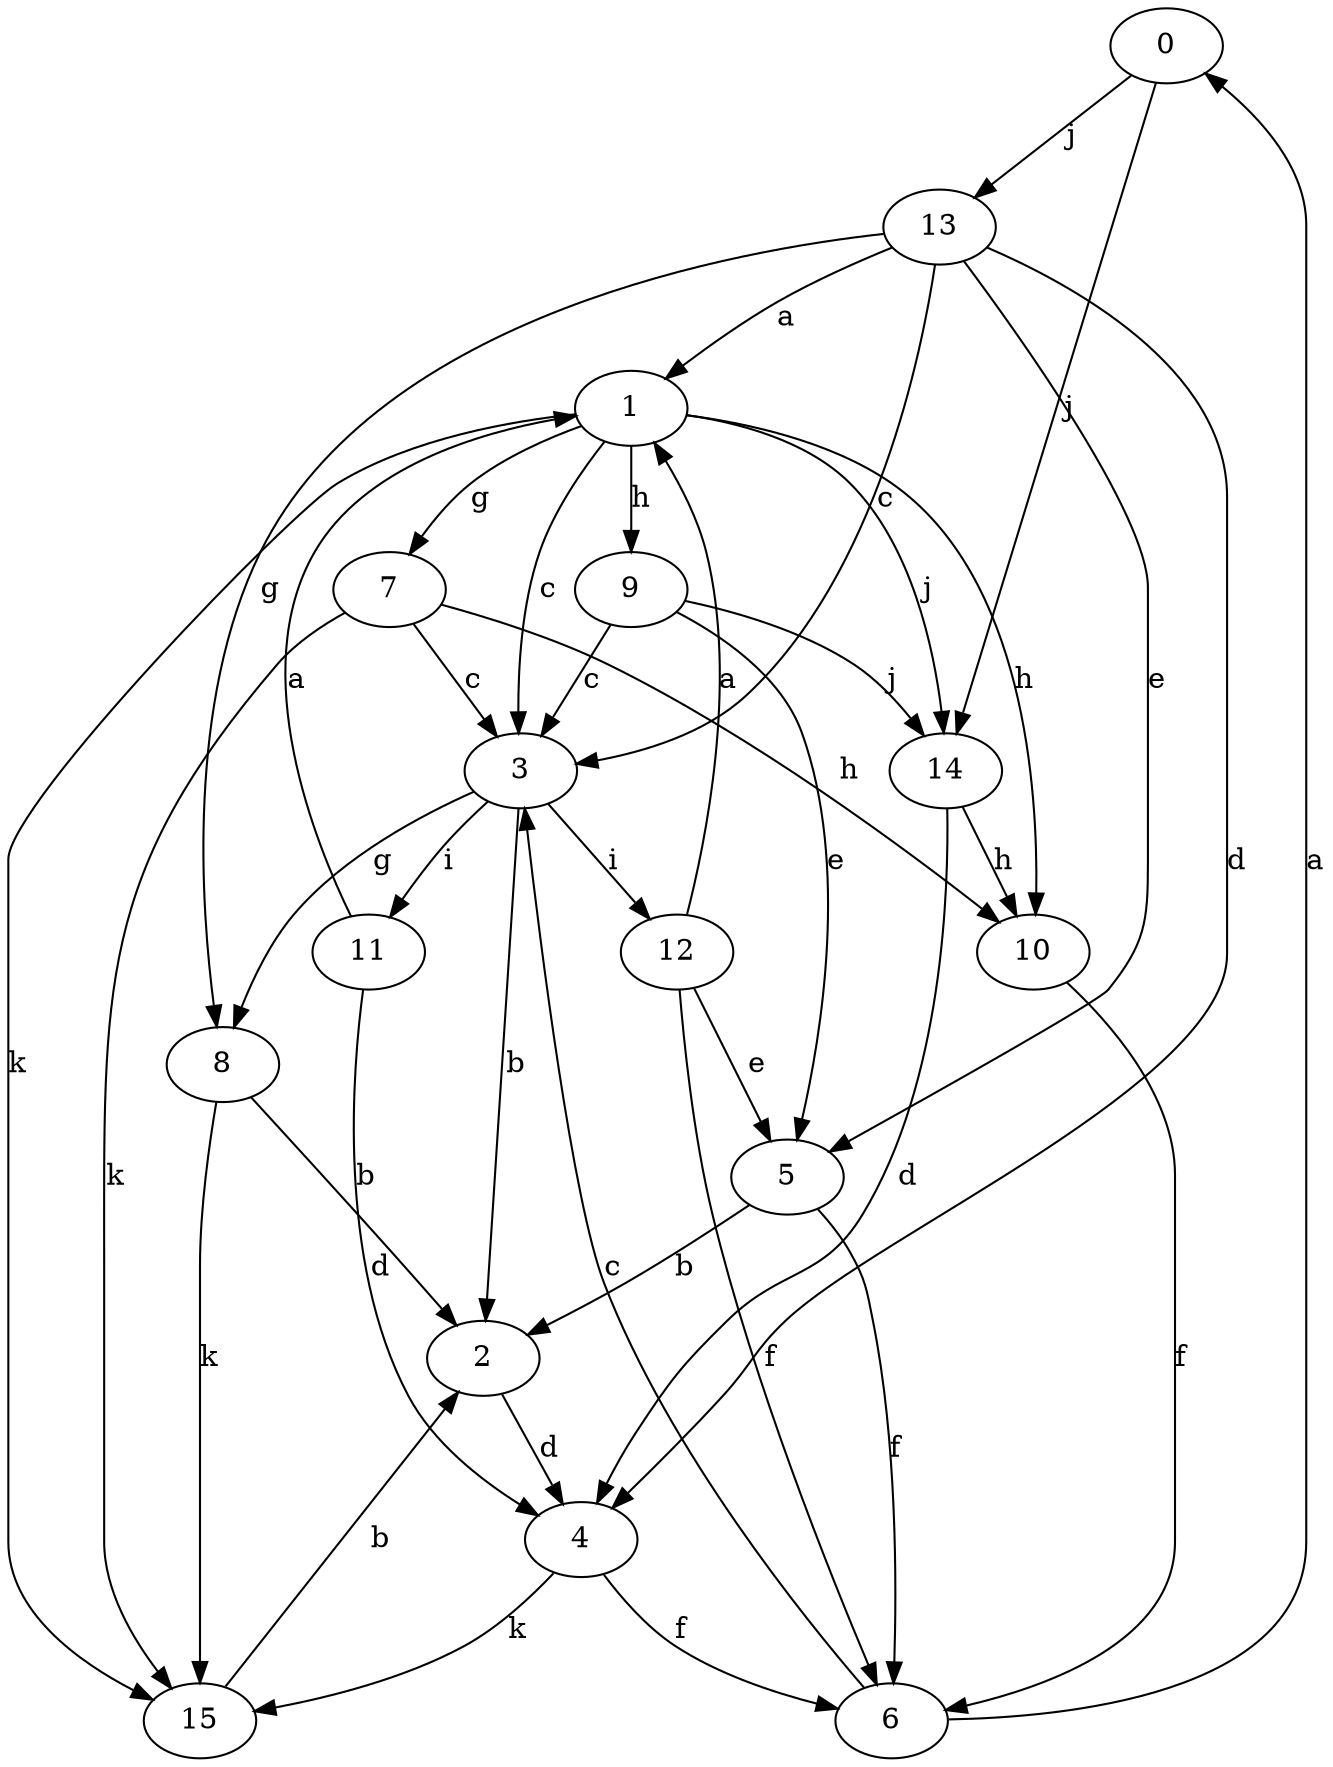 strict digraph  {
0;
1;
2;
3;
4;
5;
6;
7;
8;
9;
10;
11;
12;
13;
14;
15;
0 -> 13  [label=j];
0 -> 14  [label=j];
1 -> 3  [label=c];
1 -> 7  [label=g];
1 -> 9  [label=h];
1 -> 10  [label=h];
1 -> 14  [label=j];
1 -> 15  [label=k];
2 -> 4  [label=d];
3 -> 2  [label=b];
3 -> 8  [label=g];
3 -> 11  [label=i];
3 -> 12  [label=i];
4 -> 6  [label=f];
4 -> 15  [label=k];
5 -> 2  [label=b];
5 -> 6  [label=f];
6 -> 0  [label=a];
6 -> 3  [label=c];
7 -> 3  [label=c];
7 -> 10  [label=h];
7 -> 15  [label=k];
8 -> 2  [label=b];
8 -> 15  [label=k];
9 -> 3  [label=c];
9 -> 5  [label=e];
9 -> 14  [label=j];
10 -> 6  [label=f];
11 -> 1  [label=a];
11 -> 4  [label=d];
12 -> 1  [label=a];
12 -> 5  [label=e];
12 -> 6  [label=f];
13 -> 1  [label=a];
13 -> 3  [label=c];
13 -> 4  [label=d];
13 -> 5  [label=e];
13 -> 8  [label=g];
14 -> 4  [label=d];
14 -> 10  [label=h];
15 -> 2  [label=b];
}
